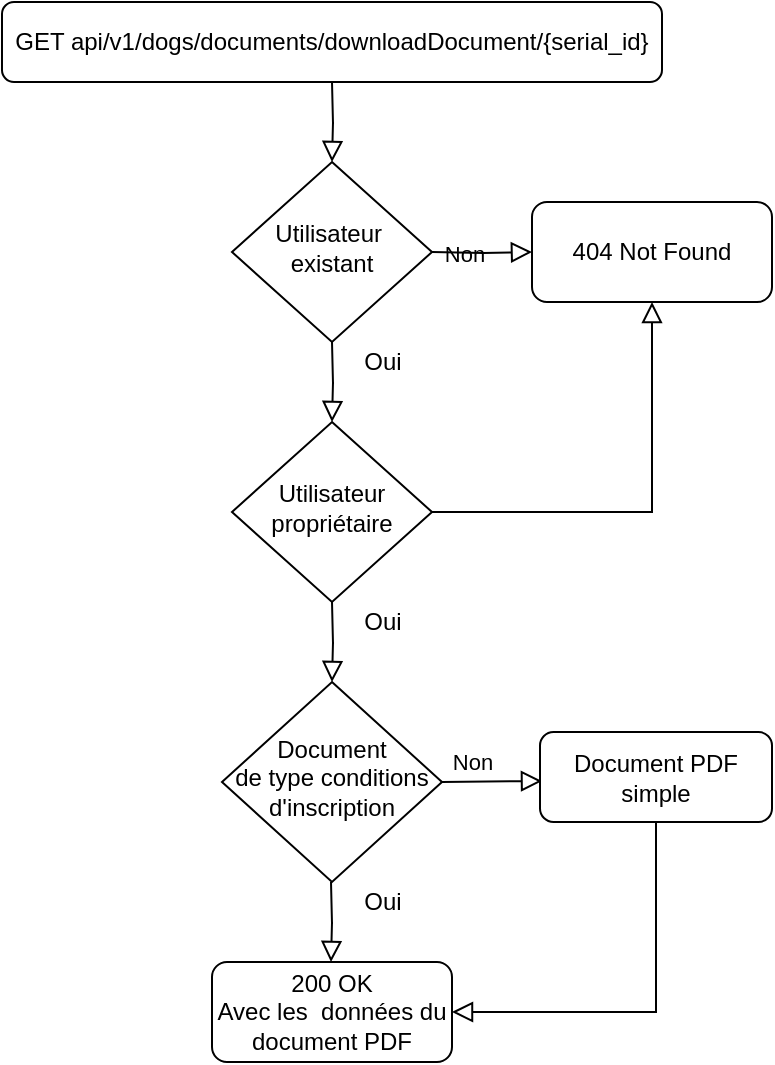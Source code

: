 <mxfile version="14.6.9" type="device"><diagram id="C5RBs43oDa-KdzZeNtuy" name="Page-1"><mxGraphModel dx="1422" dy="804" grid="1" gridSize="10" guides="1" tooltips="1" connect="1" arrows="1" fold="1" page="1" pageScale="1" pageWidth="827" pageHeight="1169" math="0" shadow="0"><root><mxCell id="WIyWlLk6GJQsqaUBKTNV-0"/><mxCell id="WIyWlLk6GJQsqaUBKTNV-1" parent="WIyWlLk6GJQsqaUBKTNV-0"/><mxCell id="WIyWlLk6GJQsqaUBKTNV-3" value="GET api/v1/dogs/documents/downloadDocument/{serial_id}" style="rounded=1;whiteSpace=wrap;html=1;fontSize=12;glass=0;strokeWidth=1;shadow=0;" parent="WIyWlLk6GJQsqaUBKTNV-1" vertex="1"><mxGeometry x="145" y="30" width="330" height="40" as="geometry"/></mxCell><mxCell id="iDIL6tAmCs9mzdsC3x_e-0" value="" style="rounded=0;html=1;jettySize=auto;orthogonalLoop=1;fontSize=11;endArrow=block;endFill=0;endSize=8;strokeWidth=1;shadow=0;labelBackgroundColor=none;edgeStyle=orthogonalEdgeStyle;" parent="WIyWlLk6GJQsqaUBKTNV-1" edge="1"><mxGeometry relative="1" as="geometry"><mxPoint x="310" y="70" as="sourcePoint"/><mxPoint x="310" y="110" as="targetPoint"/></mxGeometry></mxCell><mxCell id="iDIL6tAmCs9mzdsC3x_e-1" value="Non" style="edgeStyle=orthogonalEdgeStyle;rounded=0;html=1;jettySize=auto;orthogonalLoop=1;fontSize=11;endArrow=block;endFill=0;endSize=8;strokeWidth=1;shadow=0;labelBackgroundColor=none;" parent="WIyWlLk6GJQsqaUBKTNV-1" target="iDIL6tAmCs9mzdsC3x_e-3" edge="1"><mxGeometry y="10" relative="1" as="geometry"><mxPoint as="offset"/><mxPoint x="360" y="155" as="sourcePoint"/></mxGeometry></mxCell><mxCell id="iDIL6tAmCs9mzdsC3x_e-3" value="404 Not Found" style="rounded=1;whiteSpace=wrap;html=1;fontSize=12;glass=0;strokeWidth=1;shadow=0;" parent="WIyWlLk6GJQsqaUBKTNV-1" vertex="1"><mxGeometry x="410" y="130" width="120" height="50" as="geometry"/></mxCell><mxCell id="iDIL6tAmCs9mzdsC3x_e-7" value="" style="rounded=0;html=1;jettySize=auto;orthogonalLoop=1;fontSize=11;endArrow=block;endFill=0;endSize=8;strokeWidth=1;shadow=0;labelBackgroundColor=none;edgeStyle=orthogonalEdgeStyle;" parent="WIyWlLk6GJQsqaUBKTNV-1" edge="1"><mxGeometry relative="1" as="geometry"><mxPoint x="310" y="200" as="sourcePoint"/><mxPoint x="310" y="240" as="targetPoint"/></mxGeometry></mxCell><mxCell id="so0FptcCIsjLP5uzHNFq-1" value="Oui" style="text;html=1;align=center;verticalAlign=middle;resizable=0;points=[];autosize=1;strokeColor=none;" parent="WIyWlLk6GJQsqaUBKTNV-1" vertex="1"><mxGeometry x="320" y="200" width="30" height="20" as="geometry"/></mxCell><mxCell id="so0FptcCIsjLP5uzHNFq-44" value="Utilisateur&amp;nbsp; existant" style="rhombus;whiteSpace=wrap;html=1;shadow=0;fontFamily=Helvetica;fontSize=12;align=center;strokeWidth=1;spacing=6;spacingTop=-4;" parent="WIyWlLk6GJQsqaUBKTNV-1" vertex="1"><mxGeometry x="260" y="110" width="100" height="90" as="geometry"/></mxCell><mxCell id="qjWbhRMOZdspPx_OQyQF-0" value="Document &lt;br&gt;de type conditions d'inscription" style="rhombus;whiteSpace=wrap;html=1;shadow=0;fontFamily=Helvetica;fontSize=12;align=center;strokeWidth=1;spacing=6;spacingTop=-4;" vertex="1" parent="WIyWlLk6GJQsqaUBKTNV-1"><mxGeometry x="255" y="370" width="110" height="100" as="geometry"/></mxCell><mxCell id="qjWbhRMOZdspPx_OQyQF-1" value="" style="rounded=0;html=1;jettySize=auto;orthogonalLoop=1;fontSize=11;endArrow=block;endFill=0;endSize=8;strokeWidth=1;shadow=0;labelBackgroundColor=none;edgeStyle=orthogonalEdgeStyle;" edge="1" parent="WIyWlLk6GJQsqaUBKTNV-1"><mxGeometry relative="1" as="geometry"><mxPoint x="309.5" y="470" as="sourcePoint"/><mxPoint x="309.5" y="510" as="targetPoint"/></mxGeometry></mxCell><mxCell id="qjWbhRMOZdspPx_OQyQF-2" value="Oui" style="text;html=1;align=center;verticalAlign=middle;resizable=0;points=[];autosize=1;strokeColor=none;" vertex="1" parent="WIyWlLk6GJQsqaUBKTNV-1"><mxGeometry x="320" y="470" width="30" height="20" as="geometry"/></mxCell><mxCell id="qjWbhRMOZdspPx_OQyQF-3" value="Non" style="edgeStyle=orthogonalEdgeStyle;rounded=0;html=1;jettySize=auto;orthogonalLoop=1;fontSize=11;endArrow=block;endFill=0;endSize=8;strokeWidth=1;shadow=0;labelBackgroundColor=none;exitX=1;exitY=0.5;exitDx=0;exitDy=0;" edge="1" parent="WIyWlLk6GJQsqaUBKTNV-1" source="qjWbhRMOZdspPx_OQyQF-0"><mxGeometry x="-0.406" y="10" relative="1" as="geometry"><mxPoint as="offset"/><mxPoint x="380" y="430" as="sourcePoint"/><mxPoint x="415" y="419.5" as="targetPoint"/></mxGeometry></mxCell><mxCell id="qjWbhRMOZdspPx_OQyQF-4" value="Document PDF simple" style="rounded=1;whiteSpace=wrap;html=1;fontSize=12;glass=0;strokeWidth=1;shadow=0;" vertex="1" parent="WIyWlLk6GJQsqaUBKTNV-1"><mxGeometry x="414" y="395" width="116" height="45" as="geometry"/></mxCell><mxCell id="qjWbhRMOZdspPx_OQyQF-5" value="" style="rounded=0;html=1;jettySize=auto;orthogonalLoop=1;fontSize=11;endArrow=block;endFill=0;endSize=8;strokeWidth=1;shadow=0;labelBackgroundColor=none;edgeStyle=orthogonalEdgeStyle;exitX=0.5;exitY=1;exitDx=0;exitDy=0;entryX=1;entryY=0.5;entryDx=0;entryDy=0;" edge="1" parent="WIyWlLk6GJQsqaUBKTNV-1" source="qjWbhRMOZdspPx_OQyQF-4" target="qjWbhRMOZdspPx_OQyQF-6"><mxGeometry relative="1" as="geometry"><mxPoint x="490" y="470" as="sourcePoint"/><mxPoint x="460" y="550" as="targetPoint"/></mxGeometry></mxCell><mxCell id="qjWbhRMOZdspPx_OQyQF-6" value="200 OK&lt;br&gt;Avec les&amp;nbsp; données du document PDF" style="rounded=1;whiteSpace=wrap;html=1;fontSize=12;glass=0;strokeWidth=1;shadow=0;" vertex="1" parent="WIyWlLk6GJQsqaUBKTNV-1"><mxGeometry x="250" y="510" width="120" height="50" as="geometry"/></mxCell><mxCell id="qjWbhRMOZdspPx_OQyQF-7" value="Utilisateur propriétaire" style="rhombus;whiteSpace=wrap;html=1;shadow=0;fontFamily=Helvetica;fontSize=12;align=center;strokeWidth=1;spacing=6;spacingTop=-4;" vertex="1" parent="WIyWlLk6GJQsqaUBKTNV-1"><mxGeometry x="260" y="240" width="100" height="90" as="geometry"/></mxCell><mxCell id="qjWbhRMOZdspPx_OQyQF-8" value="" style="rounded=0;html=1;jettySize=auto;orthogonalLoop=1;fontSize=11;endArrow=block;endFill=0;endSize=8;strokeWidth=1;shadow=0;labelBackgroundColor=none;edgeStyle=orthogonalEdgeStyle;" edge="1" parent="WIyWlLk6GJQsqaUBKTNV-1"><mxGeometry relative="1" as="geometry"><mxPoint x="310" y="330" as="sourcePoint"/><mxPoint x="310" y="370" as="targetPoint"/></mxGeometry></mxCell><mxCell id="qjWbhRMOZdspPx_OQyQF-9" value="Oui" style="text;html=1;align=center;verticalAlign=middle;resizable=0;points=[];autosize=1;strokeColor=none;" vertex="1" parent="WIyWlLk6GJQsqaUBKTNV-1"><mxGeometry x="320" y="330" width="30" height="20" as="geometry"/></mxCell><mxCell id="qjWbhRMOZdspPx_OQyQF-11" value="" style="rounded=0;html=1;jettySize=auto;orthogonalLoop=1;fontSize=11;endArrow=block;endFill=0;endSize=8;strokeWidth=1;shadow=0;labelBackgroundColor=none;edgeStyle=orthogonalEdgeStyle;exitX=1;exitY=0.5;exitDx=0;exitDy=0;entryX=0.5;entryY=1;entryDx=0;entryDy=0;" edge="1" parent="WIyWlLk6GJQsqaUBKTNV-1" source="qjWbhRMOZdspPx_OQyQF-7" target="iDIL6tAmCs9mzdsC3x_e-3"><mxGeometry relative="1" as="geometry"><mxPoint x="400" y="265" as="sourcePoint"/><mxPoint x="400" y="305" as="targetPoint"/></mxGeometry></mxCell></root></mxGraphModel></diagram></mxfile>